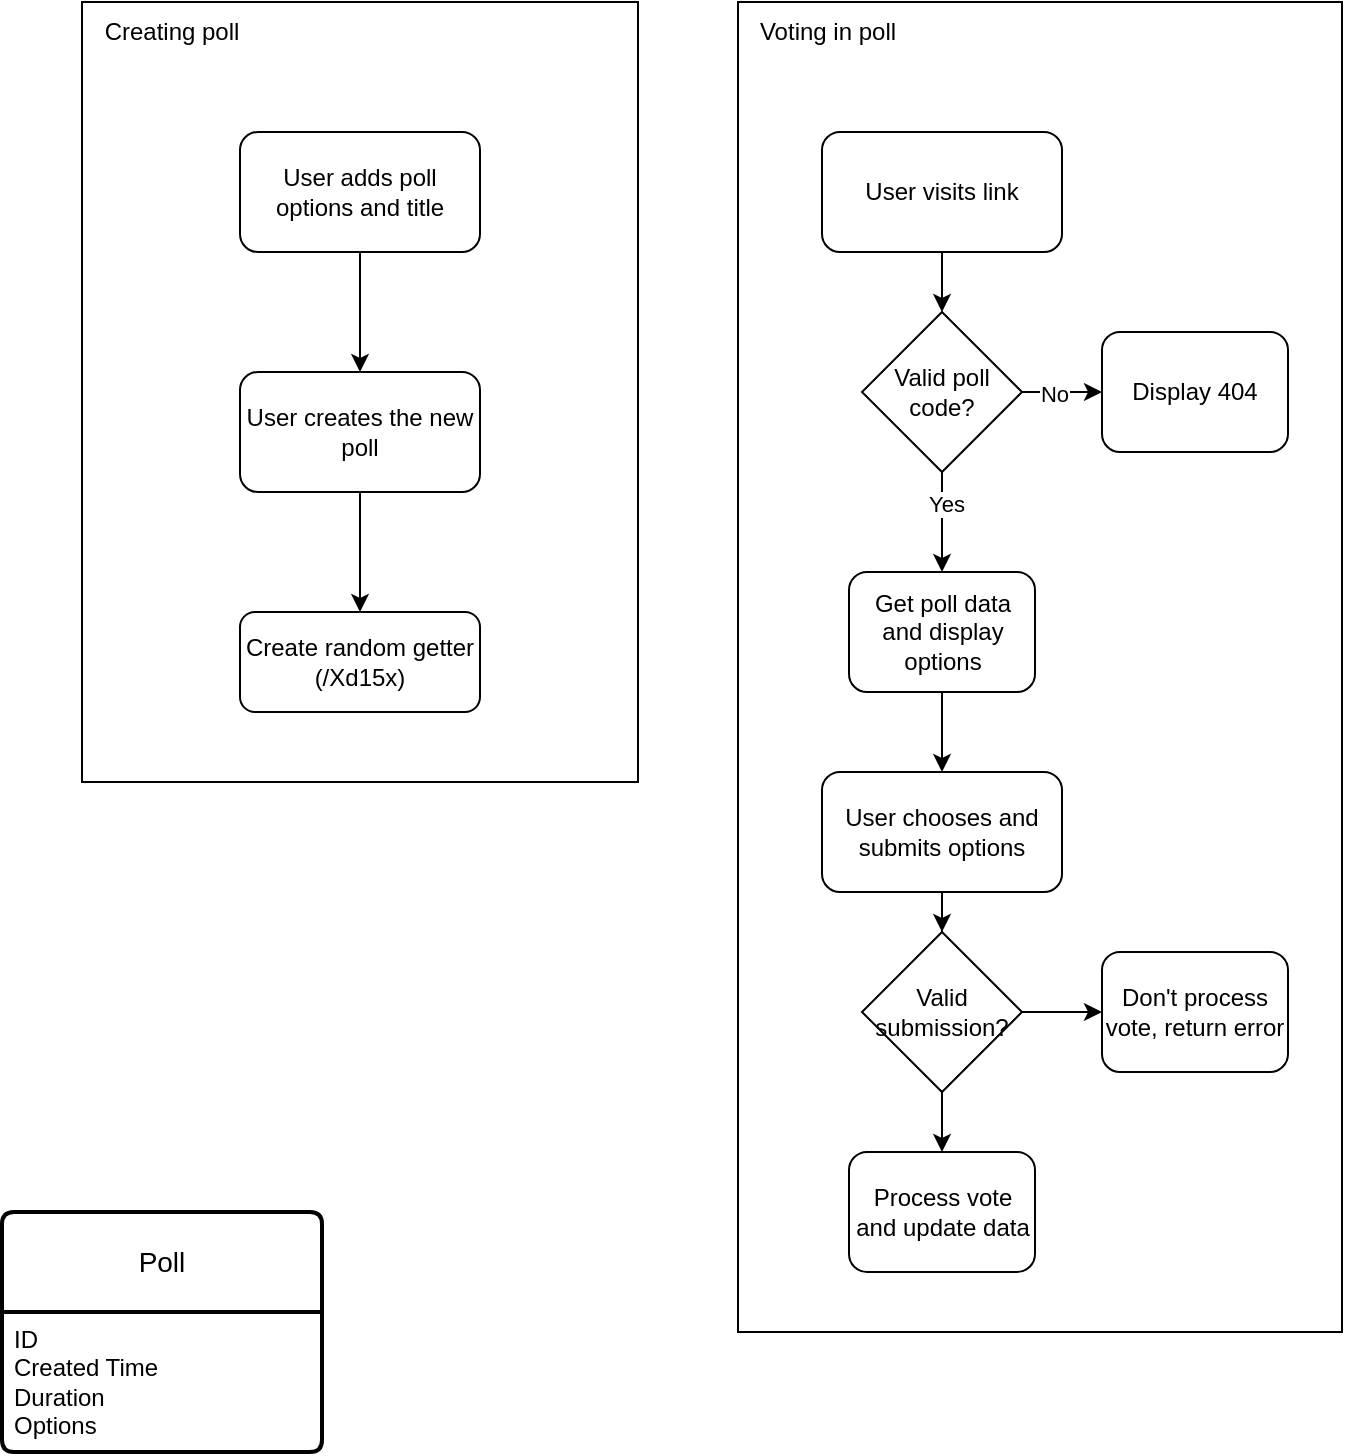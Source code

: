 <mxfile version="23.0.2" type="device">
  <diagram id="C5RBs43oDa-KdzZeNtuy" name="Page-1">
    <mxGraphModel dx="1434" dy="824" grid="1" gridSize="10" guides="1" tooltips="1" connect="1" arrows="1" fold="1" page="1" pageScale="1" pageWidth="827" pageHeight="1169" math="0" shadow="0">
      <root>
        <mxCell id="WIyWlLk6GJQsqaUBKTNV-0" />
        <mxCell id="WIyWlLk6GJQsqaUBKTNV-1" parent="WIyWlLk6GJQsqaUBKTNV-0" />
        <mxCell id="kkDb7C7t1xvJzuLGYLgh-18" value="&lt;div align=&quot;left&quot;&gt;&lt;br&gt;&lt;/div&gt;" style="rounded=0;whiteSpace=wrap;html=1;dropTarget=0;" parent="WIyWlLk6GJQsqaUBKTNV-1" vertex="1">
          <mxGeometry x="428" y="55" width="302" height="665" as="geometry" />
        </mxCell>
        <mxCell id="kkDb7C7t1xvJzuLGYLgh-15" value="&lt;div align=&quot;left&quot;&gt;&lt;br&gt;&lt;/div&gt;" style="rounded=0;whiteSpace=wrap;html=1;dropTarget=0;" parent="WIyWlLk6GJQsqaUBKTNV-1" vertex="1">
          <mxGeometry x="100" y="55" width="278" height="390" as="geometry" />
        </mxCell>
        <mxCell id="kkDb7C7t1xvJzuLGYLgh-5" style="edgeStyle=orthogonalEdgeStyle;rounded=0;orthogonalLoop=1;jettySize=auto;html=1;entryX=0.5;entryY=0;entryDx=0;entryDy=0;exitX=0.5;exitY=1;exitDx=0;exitDy=0;" parent="WIyWlLk6GJQsqaUBKTNV-1" source="kkDb7C7t1xvJzuLGYLgh-0" target="kkDb7C7t1xvJzuLGYLgh-1" edge="1">
          <mxGeometry relative="1" as="geometry" />
        </mxCell>
        <mxCell id="kkDb7C7t1xvJzuLGYLgh-0" value="User creates the new poll" style="rounded=1;whiteSpace=wrap;html=1;" parent="WIyWlLk6GJQsqaUBKTNV-1" vertex="1">
          <mxGeometry x="179" y="240" width="120" height="60" as="geometry" />
        </mxCell>
        <mxCell id="kkDb7C7t1xvJzuLGYLgh-1" value="&lt;div&gt;Create random getter&lt;/div&gt;&lt;div&gt;(/Xd15x)&lt;br&gt;&lt;/div&gt;" style="rounded=1;whiteSpace=wrap;html=1;" parent="WIyWlLk6GJQsqaUBKTNV-1" vertex="1">
          <mxGeometry x="179" y="360" width="120" height="50" as="geometry" />
        </mxCell>
        <mxCell id="kkDb7C7t1xvJzuLGYLgh-4" style="edgeStyle=orthogonalEdgeStyle;rounded=0;orthogonalLoop=1;jettySize=auto;html=1;entryX=0.5;entryY=0;entryDx=0;entryDy=0;" parent="WIyWlLk6GJQsqaUBKTNV-1" source="kkDb7C7t1xvJzuLGYLgh-3" target="kkDb7C7t1xvJzuLGYLgh-0" edge="1">
          <mxGeometry relative="1" as="geometry" />
        </mxCell>
        <mxCell id="kkDb7C7t1xvJzuLGYLgh-3" value="User adds poll options and title" style="rounded=1;whiteSpace=wrap;html=1;" parent="WIyWlLk6GJQsqaUBKTNV-1" vertex="1">
          <mxGeometry x="179" y="120" width="120" height="60" as="geometry" />
        </mxCell>
        <mxCell id="kkDb7C7t1xvJzuLGYLgh-9" style="edgeStyle=orthogonalEdgeStyle;rounded=0;orthogonalLoop=1;jettySize=auto;html=1;entryX=0.5;entryY=0;entryDx=0;entryDy=0;" parent="WIyWlLk6GJQsqaUBKTNV-1" source="kkDb7C7t1xvJzuLGYLgh-6" target="kkDb7C7t1xvJzuLGYLgh-7" edge="1">
          <mxGeometry relative="1" as="geometry" />
        </mxCell>
        <mxCell id="kkDb7C7t1xvJzuLGYLgh-6" value="User visits link" style="rounded=1;whiteSpace=wrap;html=1;" parent="WIyWlLk6GJQsqaUBKTNV-1" vertex="1">
          <mxGeometry x="470" y="120" width="120" height="60" as="geometry" />
        </mxCell>
        <mxCell id="kkDb7C7t1xvJzuLGYLgh-11" style="edgeStyle=orthogonalEdgeStyle;rounded=0;orthogonalLoop=1;jettySize=auto;html=1;entryX=0;entryY=0.5;entryDx=0;entryDy=0;" parent="WIyWlLk6GJQsqaUBKTNV-1" source="kkDb7C7t1xvJzuLGYLgh-7" target="kkDb7C7t1xvJzuLGYLgh-10" edge="1">
          <mxGeometry relative="1" as="geometry" />
        </mxCell>
        <mxCell id="kkDb7C7t1xvJzuLGYLgh-12" value="No" style="edgeLabel;html=1;align=center;verticalAlign=middle;resizable=0;points=[];" parent="kkDb7C7t1xvJzuLGYLgh-11" vertex="1" connectable="0">
          <mxGeometry x="-0.208" y="-1" relative="1" as="geometry">
            <mxPoint as="offset" />
          </mxGeometry>
        </mxCell>
        <mxCell id="kkDb7C7t1xvJzuLGYLgh-14" style="edgeStyle=orthogonalEdgeStyle;rounded=0;orthogonalLoop=1;jettySize=auto;html=1;entryX=0.5;entryY=0;entryDx=0;entryDy=0;" parent="WIyWlLk6GJQsqaUBKTNV-1" source="kkDb7C7t1xvJzuLGYLgh-7" target="kkDb7C7t1xvJzuLGYLgh-13" edge="1">
          <mxGeometry relative="1" as="geometry" />
        </mxCell>
        <mxCell id="kkDb7C7t1xvJzuLGYLgh-22" value="Yes" style="edgeLabel;html=1;align=center;verticalAlign=middle;resizable=0;points=[];" parent="kkDb7C7t1xvJzuLGYLgh-14" vertex="1" connectable="0">
          <mxGeometry x="-0.36" y="2" relative="1" as="geometry">
            <mxPoint as="offset" />
          </mxGeometry>
        </mxCell>
        <mxCell id="kkDb7C7t1xvJzuLGYLgh-7" value="Valid poll code?" style="rhombus;whiteSpace=wrap;html=1;" parent="WIyWlLk6GJQsqaUBKTNV-1" vertex="1">
          <mxGeometry x="490" y="210" width="80" height="80" as="geometry" />
        </mxCell>
        <mxCell id="kkDb7C7t1xvJzuLGYLgh-10" value="Display 404" style="rounded=1;whiteSpace=wrap;html=1;" parent="WIyWlLk6GJQsqaUBKTNV-1" vertex="1">
          <mxGeometry x="610" y="220" width="93" height="60" as="geometry" />
        </mxCell>
        <mxCell id="kkDb7C7t1xvJzuLGYLgh-24" style="edgeStyle=orthogonalEdgeStyle;rounded=0;orthogonalLoop=1;jettySize=auto;html=1;" parent="WIyWlLk6GJQsqaUBKTNV-1" source="kkDb7C7t1xvJzuLGYLgh-13" target="kkDb7C7t1xvJzuLGYLgh-23" edge="1">
          <mxGeometry relative="1" as="geometry" />
        </mxCell>
        <mxCell id="kkDb7C7t1xvJzuLGYLgh-13" value="Get poll data and display options" style="rounded=1;whiteSpace=wrap;html=1;" parent="WIyWlLk6GJQsqaUBKTNV-1" vertex="1">
          <mxGeometry x="483.5" y="340" width="93" height="60" as="geometry" />
        </mxCell>
        <mxCell id="kkDb7C7t1xvJzuLGYLgh-16" value="Creating poll" style="text;html=1;strokeColor=none;fillColor=none;align=center;verticalAlign=middle;whiteSpace=wrap;rounded=0;" parent="WIyWlLk6GJQsqaUBKTNV-1" vertex="1">
          <mxGeometry x="100" y="55" width="90" height="30" as="geometry" />
        </mxCell>
        <mxCell id="kkDb7C7t1xvJzuLGYLgh-21" value="Voting in poll" style="text;html=1;strokeColor=none;fillColor=none;align=center;verticalAlign=middle;whiteSpace=wrap;rounded=0;" parent="WIyWlLk6GJQsqaUBKTNV-1" vertex="1">
          <mxGeometry x="428" y="55" width="90" height="30" as="geometry" />
        </mxCell>
        <mxCell id="kkDb7C7t1xvJzuLGYLgh-28" style="edgeStyle=orthogonalEdgeStyle;rounded=0;orthogonalLoop=1;jettySize=auto;html=1;" parent="WIyWlLk6GJQsqaUBKTNV-1" source="kkDb7C7t1xvJzuLGYLgh-23" target="kkDb7C7t1xvJzuLGYLgh-25" edge="1">
          <mxGeometry relative="1" as="geometry" />
        </mxCell>
        <mxCell id="kkDb7C7t1xvJzuLGYLgh-23" value="User chooses and submits options" style="rounded=1;whiteSpace=wrap;html=1;" parent="WIyWlLk6GJQsqaUBKTNV-1" vertex="1">
          <mxGeometry x="470" y="440" width="120" height="60" as="geometry" />
        </mxCell>
        <mxCell id="kkDb7C7t1xvJzuLGYLgh-27" value="" style="edgeStyle=orthogonalEdgeStyle;rounded=0;orthogonalLoop=1;jettySize=auto;html=1;" parent="WIyWlLk6GJQsqaUBKTNV-1" source="kkDb7C7t1xvJzuLGYLgh-25" target="kkDb7C7t1xvJzuLGYLgh-26" edge="1">
          <mxGeometry relative="1" as="geometry" />
        </mxCell>
        <mxCell id="kkDb7C7t1xvJzuLGYLgh-30" style="edgeStyle=orthogonalEdgeStyle;rounded=0;orthogonalLoop=1;jettySize=auto;html=1;entryX=0.5;entryY=0;entryDx=0;entryDy=0;" parent="WIyWlLk6GJQsqaUBKTNV-1" source="kkDb7C7t1xvJzuLGYLgh-25" target="kkDb7C7t1xvJzuLGYLgh-29" edge="1">
          <mxGeometry relative="1" as="geometry" />
        </mxCell>
        <mxCell id="kkDb7C7t1xvJzuLGYLgh-25" value="Valid submission?" style="rhombus;whiteSpace=wrap;html=1;" parent="WIyWlLk6GJQsqaUBKTNV-1" vertex="1">
          <mxGeometry x="490" y="520" width="80" height="80" as="geometry" />
        </mxCell>
        <mxCell id="kkDb7C7t1xvJzuLGYLgh-26" value="Don&#39;t process vote, return error" style="rounded=1;whiteSpace=wrap;html=1;" parent="WIyWlLk6GJQsqaUBKTNV-1" vertex="1">
          <mxGeometry x="610" y="530" width="93" height="60" as="geometry" />
        </mxCell>
        <mxCell id="kkDb7C7t1xvJzuLGYLgh-29" value="Process vote and update data" style="rounded=1;whiteSpace=wrap;html=1;" parent="WIyWlLk6GJQsqaUBKTNV-1" vertex="1">
          <mxGeometry x="483.5" y="630" width="93" height="60" as="geometry" />
        </mxCell>
        <mxCell id="Uzq1uasUW-Sk5hNuMO8g-0" value="Poll" style="swimlane;childLayout=stackLayout;horizontal=1;startSize=50;horizontalStack=0;rounded=1;fontSize=14;fontStyle=0;strokeWidth=2;resizeParent=0;resizeLast=1;shadow=0;dashed=0;align=center;arcSize=4;whiteSpace=wrap;html=1;" vertex="1" parent="WIyWlLk6GJQsqaUBKTNV-1">
          <mxGeometry x="60" y="660" width="160" height="120" as="geometry" />
        </mxCell>
        <mxCell id="Uzq1uasUW-Sk5hNuMO8g-1" value="ID&lt;br&gt;Created Time&lt;br&gt;Duration&lt;br&gt;Options" style="align=left;strokeColor=none;fillColor=none;spacingLeft=4;fontSize=12;verticalAlign=top;resizable=0;rotatable=0;part=1;html=1;" vertex="1" parent="Uzq1uasUW-Sk5hNuMO8g-0">
          <mxGeometry y="50" width="160" height="70" as="geometry" />
        </mxCell>
      </root>
    </mxGraphModel>
  </diagram>
</mxfile>
